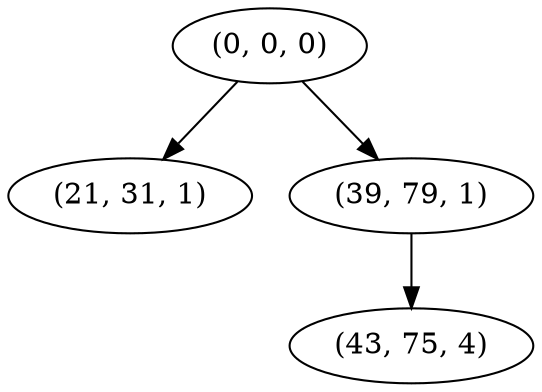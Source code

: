 digraph tree {
    "(0, 0, 0)";
    "(21, 31, 1)";
    "(39, 79, 1)";
    "(43, 75, 4)";
    "(0, 0, 0)" -> "(21, 31, 1)";
    "(0, 0, 0)" -> "(39, 79, 1)";
    "(39, 79, 1)" -> "(43, 75, 4)";
}
